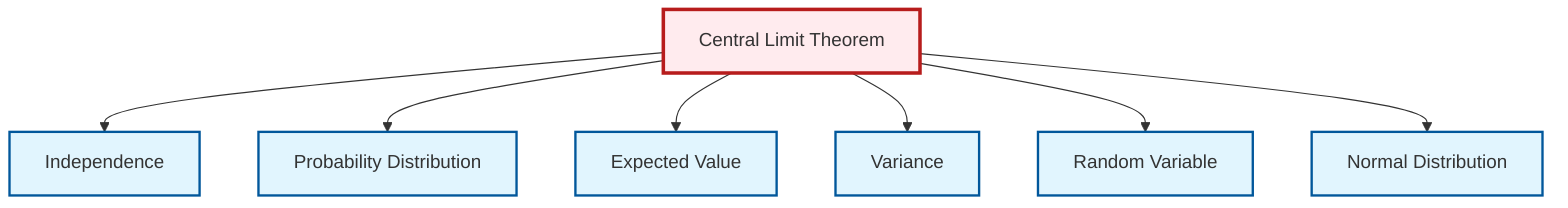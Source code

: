 graph TD
    classDef definition fill:#e1f5fe,stroke:#01579b,stroke-width:2px
    classDef theorem fill:#f3e5f5,stroke:#4a148c,stroke-width:2px
    classDef axiom fill:#fff3e0,stroke:#e65100,stroke-width:2px
    classDef example fill:#e8f5e9,stroke:#1b5e20,stroke-width:2px
    classDef current fill:#ffebee,stroke:#b71c1c,stroke-width:3px
    def-normal-distribution["Normal Distribution"]:::definition
    thm-central-limit["Central Limit Theorem"]:::theorem
    def-random-variable["Random Variable"]:::definition
    def-independence["Independence"]:::definition
    def-expectation["Expected Value"]:::definition
    def-probability-distribution["Probability Distribution"]:::definition
    def-variance["Variance"]:::definition
    thm-central-limit --> def-independence
    thm-central-limit --> def-probability-distribution
    thm-central-limit --> def-expectation
    thm-central-limit --> def-variance
    thm-central-limit --> def-random-variable
    thm-central-limit --> def-normal-distribution
    class thm-central-limit current